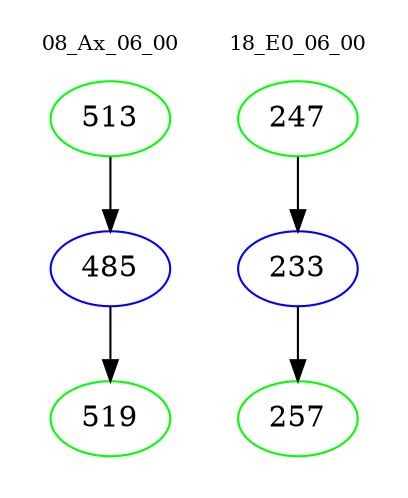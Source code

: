 digraph{
subgraph cluster_0 {
color = white
label = "08_Ax_06_00";
fontsize=10;
T0_513 [label="513", color="green"]
T0_513 -> T0_485 [color="black"]
T0_485 [label="485", color="blue"]
T0_485 -> T0_519 [color="black"]
T0_519 [label="519", color="green"]
}
subgraph cluster_1 {
color = white
label = "18_E0_06_00";
fontsize=10;
T1_247 [label="247", color="green"]
T1_247 -> T1_233 [color="black"]
T1_233 [label="233", color="blue"]
T1_233 -> T1_257 [color="black"]
T1_257 [label="257", color="green"]
}
}
